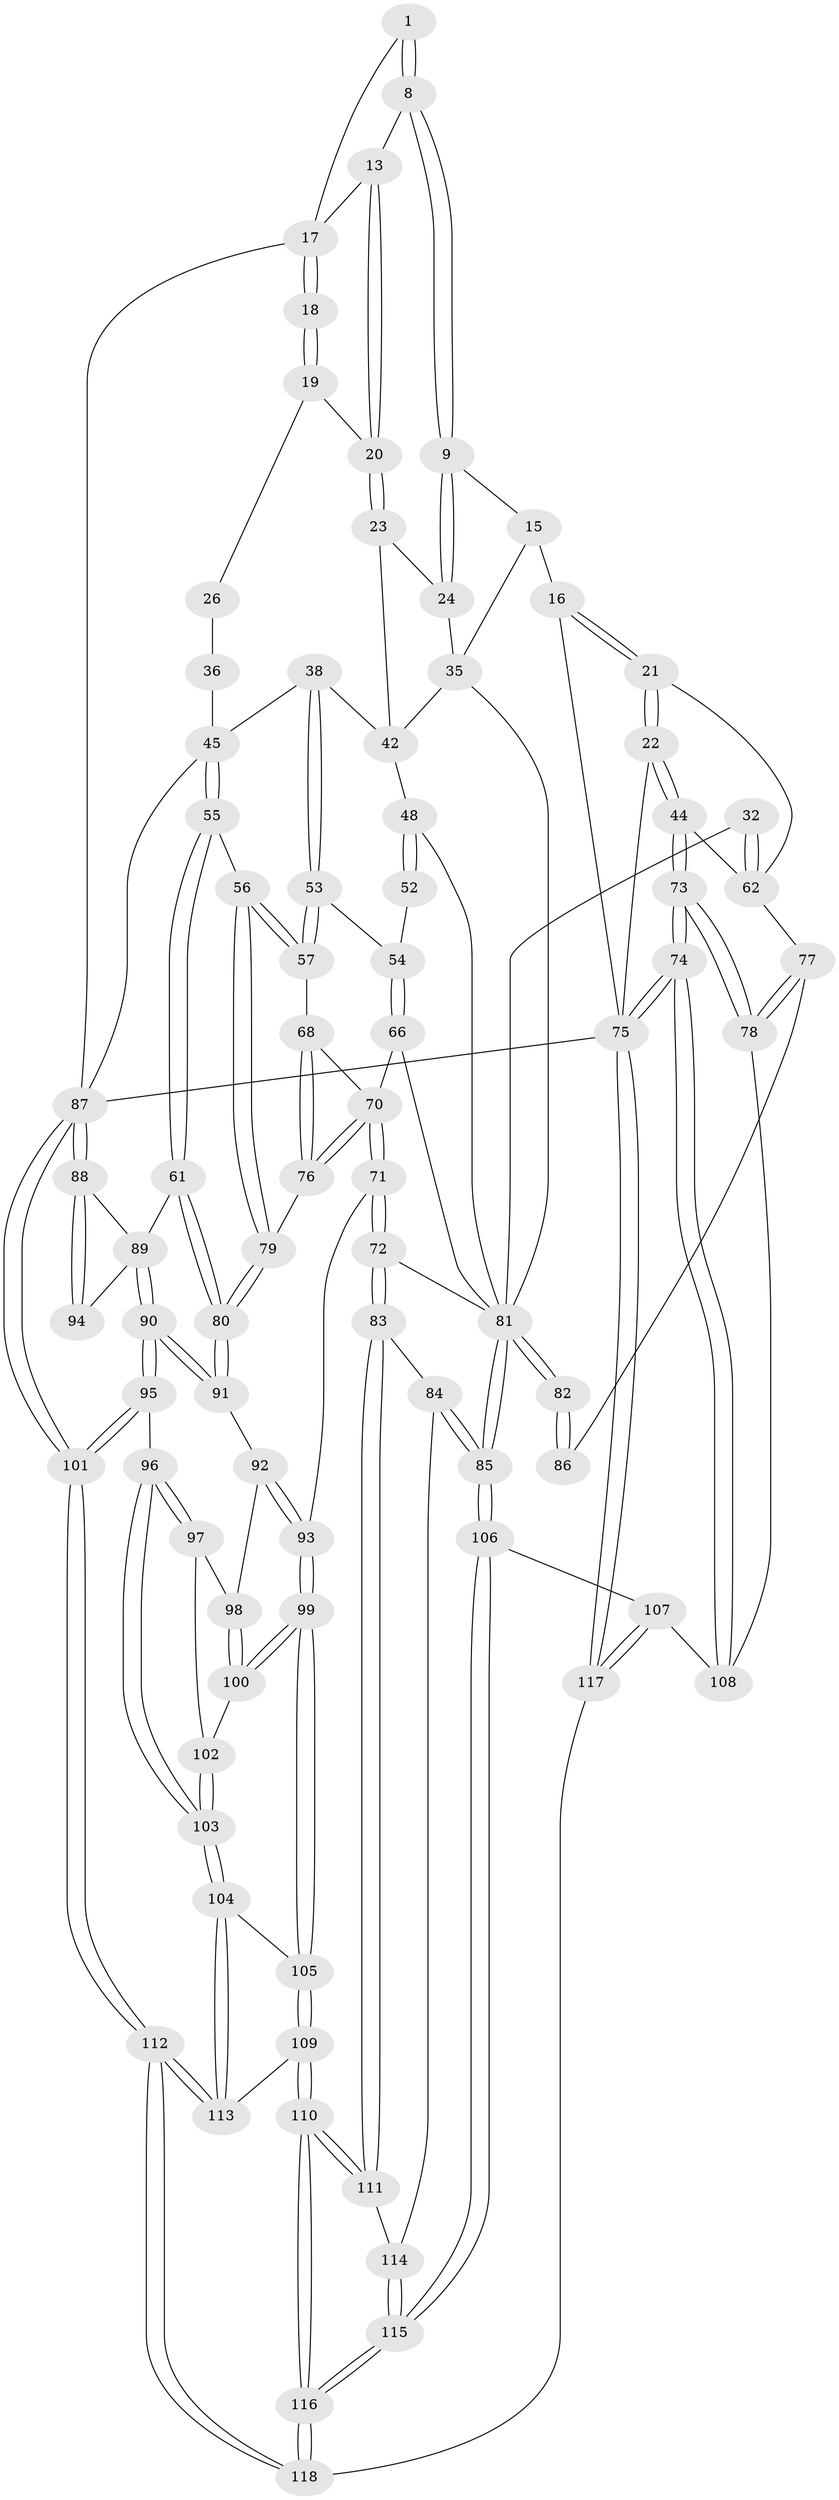 // original degree distribution, {3: 0.025423728813559324, 4: 0.2711864406779661, 6: 0.2711864406779661, 5: 0.4322033898305085}
// Generated by graph-tools (version 1.1) at 2025/05/03/04/25 22:05:28]
// undirected, 82 vertices, 195 edges
graph export_dot {
graph [start="1"]
  node [color=gray90,style=filled];
  1 [pos="+0.6934049755818111+0"];
  8 [pos="+0.5909215919019912+0.12799703098243273"];
  9 [pos="+0.5264953688436181+0.17876619101370914"];
  13 [pos="+0.6750500929307333+0.1511687349308209"];
  15 [pos="+0.39040647231429776+0.17448862827579847",super="+10"];
  16 [pos="+0.28697339198299754+0.14047041878706562",super="+14+6+11"];
  17 [pos="+0.9673050162428263+0.10574353220921381",super="+12"];
  18 [pos="+0.773699665512373+0.19588215540556567"];
  19 [pos="+0.755081131545606+0.25880295599444264"];
  20 [pos="+0.6938498007251606+0.24735225253606"];
  21 [pos="+0.1299370648026757+0.2264947949432129"];
  22 [pos="+0+0"];
  23 [pos="+0.6087786376772989+0.2783109828582867"];
  24 [pos="+0.5564452531311441+0.25373078769647106"];
  26 [pos="+0.9468196777012824+0.14175250074730467",super="+25"];
  32 [pos="+0.21369864082093262+0.34634076905692157"];
  35 [pos="+0.41034002226289523+0.3124502916347743",super="+34+30"];
  36 [pos="+0.8028835820161734+0.32295425529305954",super="+29"];
  38 [pos="+0.6622077486021388+0.42769890437687275"];
  42 [pos="+0.4820092075733484+0.3511162358728535",super="+39"];
  44 [pos="+0+0.41160391238890826"];
  45 [pos="+0.865951833059696+0.3831879594146467",super="+28+37"];
  48 [pos="+0.41034672979779224+0.4990741831842376",super="+47+46"];
  52 [pos="+0.4900316255130292+0.42061125324532234"];
  53 [pos="+0.6585457361714716+0.4454528760796807"];
  54 [pos="+0.5553442168171977+0.4723679978936656"];
  55 [pos="+0.8668105205088795+0.45912371575431415"];
  56 [pos="+0.6797732409223382+0.47815747654846213"];
  57 [pos="+0.6771436588544688+0.47502666794887327"];
  61 [pos="+0.8829740205228312+0.49968288475691836"];
  62 [pos="+0.06882549269704724+0.47487654374976745",super="+43"];
  66 [pos="+0.5488199184614838+0.4884519695321503"];
  68 [pos="+0.6040512839780724+0.5587979259441577"];
  70 [pos="+0.5772801454633432+0.6380813659992172",super="+69"];
  71 [pos="+0.511961360785863+0.7087667718920113"];
  72 [pos="+0.4932675000499229+0.7085683379558532"];
  73 [pos="+0+0.7857080814864994"];
  74 [pos="+0+1"];
  75 [pos="+0+1",super="+5"];
  76 [pos="+0.5905706840830934+0.6297929244606151"];
  77 [pos="+0.029708405018630108+0.6992941164978914",super="+65"];
  78 [pos="+0+0.769445446481853"];
  79 [pos="+0.7193974910705705+0.5848435794412425"];
  80 [pos="+0.7510854985852913+0.6094408987657414"];
  81 [pos="+0.27407883793656357+0.7570242432968534",super="+50+67+51"];
  82 [pos="+0.25696224462955874+0.742995808391069",super="+63"];
  83 [pos="+0.4807699174615364+0.7174430954940934"];
  84 [pos="+0.43477272763770913+0.7408928877816781"];
  85 [pos="+0.28633685808422477+0.7729016041795511"];
  86 [pos="+0.13093386113706448+0.713409766750797",super="+64"];
  87 [pos="+1+1",super="+4+27"];
  88 [pos="+1+1",super="+59"];
  89 [pos="+0.8716151558459942+0.6827932096592576",super="+60"];
  90 [pos="+0.8243779865876306+0.6963788227969196"];
  91 [pos="+0.7517205987145456+0.6114755957237484"];
  92 [pos="+0.7028775092640906+0.6737326533010146"];
  93 [pos="+0.5120225431498591+0.7088029554761036"];
  94 [pos="+0.9432472738053936+0.7161276627738506"];
  95 [pos="+0.808135372542756+0.7694480853517041"];
  96 [pos="+0.7827907787894111+0.7810039288288698"];
  97 [pos="+0.7100847089046325+0.756709658193468"];
  98 [pos="+0.699750929756233+0.6843206732215036"];
  99 [pos="+0.5677145364157088+0.7514996094556095"];
  100 [pos="+0.6302940821669432+0.7572111552463467"];
  101 [pos="+1+1"];
  102 [pos="+0.6524924581216889+0.7654108963931991"];
  103 [pos="+0.7096119930007602+0.8775504023720493"];
  104 [pos="+0.7079390535381748+0.8824947379561315"];
  105 [pos="+0.5960313435530179+0.8367526023724408"];
  106 [pos="+0.2757399262412551+0.8216156786381446"];
  107 [pos="+0.1841323784199888+0.8971966042442285"];
  108 [pos="+0.1828200309905512+0.8973675327431241"];
  109 [pos="+0.5584237742876237+0.9333398979540438"];
  110 [pos="+0.5512218652446433+0.9389494244365756"];
  111 [pos="+0.5340714117382763+0.909668626406661"];
  112 [pos="+0.9527262008186923+1"];
  113 [pos="+0.7124936806045308+0.9207968340659051"];
  114 [pos="+0.4597711601941662+0.8560064512812896"];
  115 [pos="+0.4292154596479303+1"];
  116 [pos="+0.44748694427270386+1"];
  117 [pos="+0.22867023684443863+1"];
  118 [pos="+0.4510429055870543+1"];
  1 -- 8;
  1 -- 8;
  1 -- 17;
  8 -- 9;
  8 -- 9;
  8 -- 13;
  9 -- 24;
  9 -- 24;
  9 -- 15;
  13 -- 20;
  13 -- 20;
  13 -- 17;
  15 -- 16 [weight=2];
  15 -- 35;
  16 -- 21;
  16 -- 21;
  16 -- 75;
  17 -- 18 [weight=2];
  17 -- 18;
  17 -- 87;
  18 -- 19;
  18 -- 19;
  19 -- 20;
  19 -- 26;
  20 -- 23;
  20 -- 23;
  21 -- 22;
  21 -- 22;
  21 -- 62;
  22 -- 44;
  22 -- 44;
  22 -- 75;
  23 -- 24;
  23 -- 42;
  24 -- 35;
  26 -- 36 [weight=2];
  32 -- 62 [weight=2];
  32 -- 62;
  32 -- 81;
  35 -- 42;
  35 -- 81 [weight=2];
  36 -- 45 [weight=2];
  38 -- 53;
  38 -- 53;
  38 -- 45;
  38 -- 42;
  42 -- 48;
  44 -- 73;
  44 -- 73;
  44 -- 62;
  45 -- 55;
  45 -- 55;
  45 -- 87;
  48 -- 52 [weight=2];
  48 -- 52;
  48 -- 81 [weight=2];
  52 -- 54;
  53 -- 54;
  53 -- 57;
  53 -- 57;
  54 -- 66;
  54 -- 66;
  55 -- 56;
  55 -- 61;
  55 -- 61;
  56 -- 57;
  56 -- 57;
  56 -- 79;
  56 -- 79;
  57 -- 68;
  61 -- 80;
  61 -- 80;
  61 -- 89;
  62 -- 77;
  66 -- 81;
  66 -- 70;
  68 -- 76;
  68 -- 76;
  68 -- 70;
  70 -- 71;
  70 -- 71;
  70 -- 76;
  70 -- 76;
  71 -- 72;
  71 -- 72;
  71 -- 93;
  72 -- 83;
  72 -- 83;
  72 -- 81;
  73 -- 74;
  73 -- 74;
  73 -- 78;
  73 -- 78;
  74 -- 75;
  74 -- 75;
  74 -- 108;
  74 -- 108;
  75 -- 117;
  75 -- 117;
  75 -- 87 [weight=2];
  76 -- 79;
  77 -- 78;
  77 -- 78;
  77 -- 86 [weight=2];
  78 -- 108;
  79 -- 80;
  79 -- 80;
  80 -- 91;
  80 -- 91;
  81 -- 82 [weight=2];
  81 -- 82;
  81 -- 85;
  81 -- 85;
  82 -- 86 [weight=2];
  82 -- 86;
  83 -- 84;
  83 -- 111;
  83 -- 111;
  84 -- 85;
  84 -- 85;
  84 -- 114;
  85 -- 106;
  85 -- 106;
  87 -- 88 [weight=2];
  87 -- 88;
  87 -- 101;
  87 -- 101;
  88 -- 94 [weight=2];
  88 -- 94;
  88 -- 89;
  89 -- 90;
  89 -- 90;
  89 -- 94;
  90 -- 91;
  90 -- 91;
  90 -- 95;
  90 -- 95;
  91 -- 92;
  92 -- 93;
  92 -- 93;
  92 -- 98;
  93 -- 99;
  93 -- 99;
  95 -- 96;
  95 -- 101;
  95 -- 101;
  96 -- 97;
  96 -- 97;
  96 -- 103;
  96 -- 103;
  97 -- 98;
  97 -- 102;
  98 -- 100;
  98 -- 100;
  99 -- 100;
  99 -- 100;
  99 -- 105;
  99 -- 105;
  100 -- 102;
  101 -- 112;
  101 -- 112;
  102 -- 103;
  102 -- 103;
  103 -- 104;
  103 -- 104;
  104 -- 105;
  104 -- 113;
  104 -- 113;
  105 -- 109;
  105 -- 109;
  106 -- 107;
  106 -- 115;
  106 -- 115;
  107 -- 108;
  107 -- 117;
  107 -- 117;
  109 -- 110;
  109 -- 110;
  109 -- 113;
  110 -- 111;
  110 -- 111;
  110 -- 116;
  110 -- 116;
  111 -- 114;
  112 -- 113;
  112 -- 113;
  112 -- 118;
  112 -- 118;
  114 -- 115;
  114 -- 115;
  115 -- 116;
  115 -- 116;
  116 -- 118;
  116 -- 118;
  117 -- 118;
}
